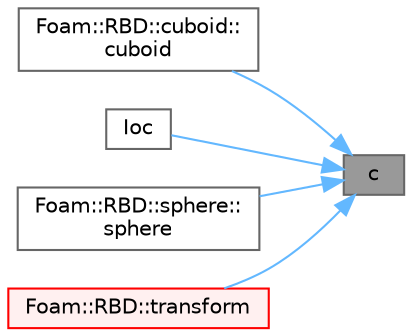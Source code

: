 digraph "c"
{
 // LATEX_PDF_SIZE
  bgcolor="transparent";
  edge [fontname=Helvetica,fontsize=10,labelfontname=Helvetica,labelfontsize=10];
  node [fontname=Helvetica,fontsize=10,shape=box,height=0.2,width=0.4];
  rankdir="RL";
  Node1 [id="Node000001",label="c",height=0.2,width=0.4,color="gray40", fillcolor="grey60", style="filled", fontcolor="black",tooltip=" "];
  Node1 -> Node2 [id="edge1_Node000001_Node000002",dir="back",color="steelblue1",style="solid",tooltip=" "];
  Node2 [id="Node000002",label="Foam::RBD::cuboid::\lcuboid",height=0.2,width=0.4,color="grey40", fillcolor="white", style="filled",URL="$classFoam_1_1RBD_1_1cuboid.html#a4b3ba0d6319a15181e7ed5f84718da36",tooltip=" "];
  Node1 -> Node3 [id="edge2_Node000001_Node000003",dir="back",color="steelblue1",style="solid",tooltip=" "];
  Node3 [id="Node000003",label="Ioc",height=0.2,width=0.4,color="grey40", fillcolor="white", style="filled",URL="$classFoam_1_1RBD_1_1rigidBodyInertia.html#abd9a7edbb572390bf8c4061fb74c14d4",tooltip=" "];
  Node1 -> Node4 [id="edge3_Node000001_Node000004",dir="back",color="steelblue1",style="solid",tooltip=" "];
  Node4 [id="Node000004",label="Foam::RBD::sphere::\lsphere",height=0.2,width=0.4,color="grey40", fillcolor="white", style="filled",URL="$classFoam_1_1RBD_1_1sphere.html#a94b839c50373caec0ada1ac68a8909a9",tooltip=" "];
  Node1 -> Node5 [id="edge4_Node000001_Node000005",dir="back",color="steelblue1",style="solid",tooltip=" "];
  Node5 [id="Node000005",label="Foam::RBD::transform",height=0.2,width=0.4,color="red", fillcolor="#FFF0F0", style="filled",URL="$namespaceFoam_1_1RBD.html#a5096c1605bd549e19205359f2f1fa426",tooltip=" "];
}

